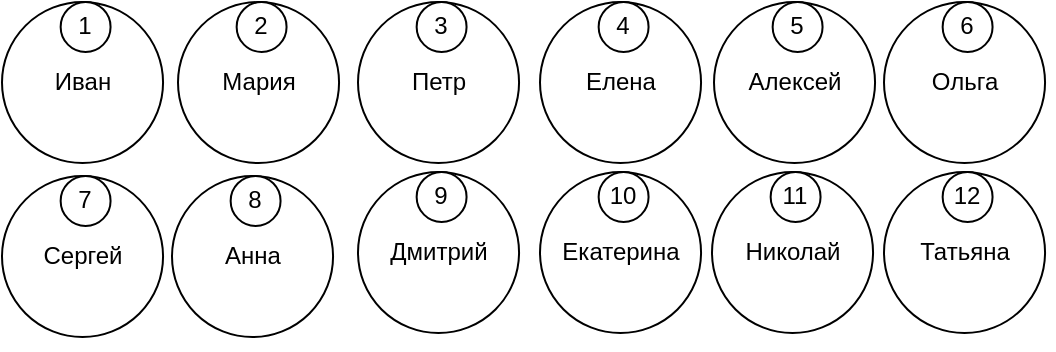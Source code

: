 <mxfile version="27.0.1" pages="6">
  <diagram name="Page-1" id="fIGLh4T39_yE1pV7Zdnq">
    <mxGraphModel grid="0" page="0" gridSize="10" guides="1" tooltips="1" connect="1" arrows="1" fold="1" pageScale="1" pageWidth="850" pageHeight="1100" math="0" shadow="0">
      <root>
        <mxCell id="0" />
        <mxCell id="1" parent="0" />
        <mxCell id="yxcw4a1VdJQ1mUFPhGz--3" value="" style="group" connectable="0" vertex="1" parent="1">
          <mxGeometry x="-20" y="74" width="85" height="87" as="geometry" />
        </mxCell>
        <mxCell id="yxcw4a1VdJQ1mUFPhGz--1" value="Иван" style="ellipse;whiteSpace=wrap;html=1;aspect=fixed;" vertex="1" parent="yxcw4a1VdJQ1mUFPhGz--3">
          <mxGeometry width="80.526" height="80.526" as="geometry" />
        </mxCell>
        <mxCell id="yxcw4a1VdJQ1mUFPhGz--2" value="1" style="ellipse;whiteSpace=wrap;html=1;aspect=fixed;" vertex="1" parent="yxcw4a1VdJQ1mUFPhGz--3">
          <mxGeometry x="29.325" width="24.963" height="24.963" as="geometry" />
        </mxCell>
        <mxCell id="yxcw4a1VdJQ1mUFPhGz--5" value="" style="group" connectable="0" vertex="1" parent="1">
          <mxGeometry x="68" y="74" width="85" height="87" as="geometry" />
        </mxCell>
        <mxCell id="yxcw4a1VdJQ1mUFPhGz--6" value="Мария" style="ellipse;whiteSpace=wrap;html=1;aspect=fixed;" vertex="1" parent="yxcw4a1VdJQ1mUFPhGz--5">
          <mxGeometry width="80.526" height="80.526" as="geometry" />
        </mxCell>
        <mxCell id="yxcw4a1VdJQ1mUFPhGz--7" value="2" style="ellipse;whiteSpace=wrap;html=1;aspect=fixed;" vertex="1" parent="yxcw4a1VdJQ1mUFPhGz--5">
          <mxGeometry x="29.325" width="24.963" height="24.963" as="geometry" />
        </mxCell>
        <mxCell id="yxcw4a1VdJQ1mUFPhGz--8" value="" style="group" connectable="0" vertex="1" parent="1">
          <mxGeometry x="158" y="74" width="85" height="87" as="geometry" />
        </mxCell>
        <mxCell id="yxcw4a1VdJQ1mUFPhGz--9" value="Петр" style="ellipse;whiteSpace=wrap;html=1;aspect=fixed;" vertex="1" parent="yxcw4a1VdJQ1mUFPhGz--8">
          <mxGeometry width="80.526" height="80.526" as="geometry" />
        </mxCell>
        <mxCell id="yxcw4a1VdJQ1mUFPhGz--10" value="3" style="ellipse;whiteSpace=wrap;html=1;aspect=fixed;" vertex="1" parent="yxcw4a1VdJQ1mUFPhGz--8">
          <mxGeometry x="29.325" width="24.963" height="24.963" as="geometry" />
        </mxCell>
        <mxCell id="yxcw4a1VdJQ1mUFPhGz--11" value="" style="group" connectable="0" vertex="1" parent="1">
          <mxGeometry x="249" y="74" width="85" height="87" as="geometry" />
        </mxCell>
        <mxCell id="yxcw4a1VdJQ1mUFPhGz--12" value="Елена" style="ellipse;whiteSpace=wrap;html=1;aspect=fixed;" vertex="1" parent="yxcw4a1VdJQ1mUFPhGz--11">
          <mxGeometry width="80.526" height="80.526" as="geometry" />
        </mxCell>
        <mxCell id="yxcw4a1VdJQ1mUFPhGz--13" value="4" style="ellipse;whiteSpace=wrap;html=1;aspect=fixed;" vertex="1" parent="yxcw4a1VdJQ1mUFPhGz--11">
          <mxGeometry x="29.325" width="24.963" height="24.963" as="geometry" />
        </mxCell>
        <mxCell id="yxcw4a1VdJQ1mUFPhGz--14" value="" style="group" connectable="0" vertex="1" parent="1">
          <mxGeometry x="336" y="74" width="85" height="87" as="geometry" />
        </mxCell>
        <mxCell id="yxcw4a1VdJQ1mUFPhGz--15" value="Алексей" style="ellipse;whiteSpace=wrap;html=1;aspect=fixed;" vertex="1" parent="yxcw4a1VdJQ1mUFPhGz--14">
          <mxGeometry width="80.526" height="80.526" as="geometry" />
        </mxCell>
        <mxCell id="yxcw4a1VdJQ1mUFPhGz--16" value="5" style="ellipse;whiteSpace=wrap;html=1;aspect=fixed;" vertex="1" parent="yxcw4a1VdJQ1mUFPhGz--14">
          <mxGeometry x="29.325" width="24.963" height="24.963" as="geometry" />
        </mxCell>
        <mxCell id="yxcw4a1VdJQ1mUFPhGz--17" value="" style="group" connectable="0" vertex="1" parent="1">
          <mxGeometry x="421" y="74" width="85" height="87" as="geometry" />
        </mxCell>
        <mxCell id="yxcw4a1VdJQ1mUFPhGz--18" value="Ольга" style="ellipse;whiteSpace=wrap;html=1;aspect=fixed;" vertex="1" parent="yxcw4a1VdJQ1mUFPhGz--17">
          <mxGeometry width="80.526" height="80.526" as="geometry" />
        </mxCell>
        <mxCell id="yxcw4a1VdJQ1mUFPhGz--19" value="6" style="ellipse;whiteSpace=wrap;html=1;aspect=fixed;" vertex="1" parent="yxcw4a1VdJQ1mUFPhGz--17">
          <mxGeometry x="29.325" width="24.963" height="24.963" as="geometry" />
        </mxCell>
        <mxCell id="yxcw4a1VdJQ1mUFPhGz--20" value="" style="group" connectable="0" vertex="1" parent="1">
          <mxGeometry x="-20" y="161" width="85" height="87" as="geometry" />
        </mxCell>
        <mxCell id="yxcw4a1VdJQ1mUFPhGz--21" value="Сергей" style="ellipse;whiteSpace=wrap;html=1;aspect=fixed;" vertex="1" parent="yxcw4a1VdJQ1mUFPhGz--20">
          <mxGeometry width="80.526" height="80.526" as="geometry" />
        </mxCell>
        <mxCell id="yxcw4a1VdJQ1mUFPhGz--22" value="7" style="ellipse;whiteSpace=wrap;html=1;aspect=fixed;" vertex="1" parent="yxcw4a1VdJQ1mUFPhGz--20">
          <mxGeometry x="29.325" width="24.963" height="24.963" as="geometry" />
        </mxCell>
        <mxCell id="yxcw4a1VdJQ1mUFPhGz--23" value="" style="group" connectable="0" vertex="1" parent="1">
          <mxGeometry x="65" y="161" width="85" height="87" as="geometry" />
        </mxCell>
        <mxCell id="yxcw4a1VdJQ1mUFPhGz--24" value="Анна" style="ellipse;whiteSpace=wrap;html=1;aspect=fixed;" vertex="1" parent="yxcw4a1VdJQ1mUFPhGz--23">
          <mxGeometry width="80.526" height="80.526" as="geometry" />
        </mxCell>
        <mxCell id="yxcw4a1VdJQ1mUFPhGz--25" value="8" style="ellipse;whiteSpace=wrap;html=1;aspect=fixed;" vertex="1" parent="yxcw4a1VdJQ1mUFPhGz--23">
          <mxGeometry x="29.325" width="24.963" height="24.963" as="geometry" />
        </mxCell>
        <mxCell id="yxcw4a1VdJQ1mUFPhGz--26" value="" style="group" connectable="0" vertex="1" parent="1">
          <mxGeometry x="158" y="159" width="85" height="87" as="geometry" />
        </mxCell>
        <mxCell id="yxcw4a1VdJQ1mUFPhGz--27" value="Дмитрий" style="ellipse;whiteSpace=wrap;html=1;aspect=fixed;" vertex="1" parent="yxcw4a1VdJQ1mUFPhGz--26">
          <mxGeometry width="80.526" height="80.526" as="geometry" />
        </mxCell>
        <mxCell id="yxcw4a1VdJQ1mUFPhGz--28" value="9" style="ellipse;whiteSpace=wrap;html=1;aspect=fixed;" vertex="1" parent="yxcw4a1VdJQ1mUFPhGz--26">
          <mxGeometry x="29.325" width="24.963" height="24.963" as="geometry" />
        </mxCell>
        <mxCell id="yxcw4a1VdJQ1mUFPhGz--29" value="" style="group" connectable="0" vertex="1" parent="1">
          <mxGeometry x="249" y="159" width="85" height="87" as="geometry" />
        </mxCell>
        <mxCell id="yxcw4a1VdJQ1mUFPhGz--30" value="Екатерина" style="ellipse;whiteSpace=wrap;html=1;aspect=fixed;" vertex="1" parent="yxcw4a1VdJQ1mUFPhGz--29">
          <mxGeometry width="80.526" height="80.526" as="geometry" />
        </mxCell>
        <mxCell id="yxcw4a1VdJQ1mUFPhGz--31" value="10" style="ellipse;whiteSpace=wrap;html=1;aspect=fixed;" vertex="1" parent="yxcw4a1VdJQ1mUFPhGz--29">
          <mxGeometry x="29.325" width="24.963" height="24.963" as="geometry" />
        </mxCell>
        <mxCell id="yxcw4a1VdJQ1mUFPhGz--32" value="" style="group" connectable="0" vertex="1" parent="1">
          <mxGeometry x="335" y="159" width="85" height="87" as="geometry" />
        </mxCell>
        <mxCell id="yxcw4a1VdJQ1mUFPhGz--33" value="Николай" style="ellipse;whiteSpace=wrap;html=1;aspect=fixed;" vertex="1" parent="yxcw4a1VdJQ1mUFPhGz--32">
          <mxGeometry width="80.526" height="80.526" as="geometry" />
        </mxCell>
        <mxCell id="yxcw4a1VdJQ1mUFPhGz--34" value="11" style="ellipse;whiteSpace=wrap;html=1;aspect=fixed;" vertex="1" parent="yxcw4a1VdJQ1mUFPhGz--32">
          <mxGeometry x="29.325" width="24.963" height="24.963" as="geometry" />
        </mxCell>
        <mxCell id="yxcw4a1VdJQ1mUFPhGz--35" value="" style="group" connectable="0" vertex="1" parent="1">
          <mxGeometry x="421" y="159" width="85" height="87" as="geometry" />
        </mxCell>
        <mxCell id="yxcw4a1VdJQ1mUFPhGz--36" value="Татьяна" style="ellipse;whiteSpace=wrap;html=1;aspect=fixed;" vertex="1" parent="yxcw4a1VdJQ1mUFPhGz--35">
          <mxGeometry width="80.526" height="80.526" as="geometry" />
        </mxCell>
        <mxCell id="yxcw4a1VdJQ1mUFPhGz--37" value="12" style="ellipse;whiteSpace=wrap;html=1;aspect=fixed;" vertex="1" parent="yxcw4a1VdJQ1mUFPhGz--35">
          <mxGeometry x="29.325" width="24.963" height="24.963" as="geometry" />
        </mxCell>
      </root>
    </mxGraphModel>
  </diagram>
  <diagram id="gRN-AAOo5yGC7UZIFWlj" name="Page-2">
    <mxGraphModel grid="0" page="0" gridSize="10" guides="1" tooltips="1" connect="1" arrows="1" fold="1" pageScale="1" pageWidth="850" pageHeight="1100" math="0" shadow="0">
      <root>
        <mxCell id="0" />
        <mxCell id="1" parent="0" />
        <mxCell id="G1t-p_TGIHzbDFNjSub9-4" value="" style="group" connectable="0" vertex="1" parent="1">
          <mxGeometry x="-185" y="11" width="120" height="60" as="geometry" />
        </mxCell>
        <mxCell id="G1t-p_TGIHzbDFNjSub9-1" value="&lt;div&gt;&lt;br&gt;&lt;/div&gt;&lt;div&gt;Москва&lt;/div&gt;" style="rounded=0;whiteSpace=wrap;html=1;" vertex="1" parent="G1t-p_TGIHzbDFNjSub9-4">
          <mxGeometry width="120" height="60" as="geometry" />
        </mxCell>
        <mxCell id="G1t-p_TGIHzbDFNjSub9-3" value="1" style="rounded=0;whiteSpace=wrap;html=1;" vertex="1" parent="G1t-p_TGIHzbDFNjSub9-4">
          <mxGeometry x="41" width="38" height="24" as="geometry" />
        </mxCell>
        <mxCell id="G1t-p_TGIHzbDFNjSub9-5" value="" style="group" connectable="0" vertex="1" parent="1">
          <mxGeometry x="-55" y="11" width="120" height="60" as="geometry" />
        </mxCell>
        <mxCell id="G1t-p_TGIHzbDFNjSub9-6" value="&lt;div&gt;&lt;br&gt;&lt;/div&gt;&lt;div&gt;Санкт-Петербург&lt;/div&gt;" style="rounded=0;whiteSpace=wrap;html=1;" vertex="1" parent="G1t-p_TGIHzbDFNjSub9-5">
          <mxGeometry width="120" height="60" as="geometry" />
        </mxCell>
        <mxCell id="G1t-p_TGIHzbDFNjSub9-7" value="2" style="rounded=0;whiteSpace=wrap;html=1;" vertex="1" parent="G1t-p_TGIHzbDFNjSub9-5">
          <mxGeometry x="41" width="38" height="24" as="geometry" />
        </mxCell>
        <mxCell id="G1t-p_TGIHzbDFNjSub9-8" value="" style="group" connectable="0" vertex="1" parent="1">
          <mxGeometry x="75" y="11" width="120" height="60" as="geometry" />
        </mxCell>
        <mxCell id="G1t-p_TGIHzbDFNjSub9-9" value="&lt;br&gt;Новосибирск" style="rounded=0;whiteSpace=wrap;html=1;" vertex="1" parent="G1t-p_TGIHzbDFNjSub9-8">
          <mxGeometry width="120" height="60" as="geometry" />
        </mxCell>
        <mxCell id="G1t-p_TGIHzbDFNjSub9-10" value="3" style="rounded=0;whiteSpace=wrap;html=1;" vertex="1" parent="G1t-p_TGIHzbDFNjSub9-8">
          <mxGeometry x="41" width="38" height="24" as="geometry" />
        </mxCell>
        <mxCell id="G1t-p_TGIHzbDFNjSub9-11" value="" style="group" connectable="0" vertex="1" parent="1">
          <mxGeometry x="205" y="11" width="120" height="60" as="geometry" />
        </mxCell>
        <mxCell id="G1t-p_TGIHzbDFNjSub9-12" value="&lt;br&gt;Екатеринбург" style="rounded=0;whiteSpace=wrap;html=1;" vertex="1" parent="G1t-p_TGIHzbDFNjSub9-11">
          <mxGeometry width="120" height="60" as="geometry" />
        </mxCell>
        <mxCell id="G1t-p_TGIHzbDFNjSub9-13" value="4" style="rounded=0;whiteSpace=wrap;html=1;" vertex="1" parent="G1t-p_TGIHzbDFNjSub9-11">
          <mxGeometry x="41" width="38" height="24" as="geometry" />
        </mxCell>
        <mxCell id="G1t-p_TGIHzbDFNjSub9-14" value="" style="group" connectable="0" vertex="1" parent="1">
          <mxGeometry x="337" y="11" width="120" height="60" as="geometry" />
        </mxCell>
        <mxCell id="G1t-p_TGIHzbDFNjSub9-15" value="&lt;br&gt;Казань" style="rounded=0;whiteSpace=wrap;html=1;" vertex="1" parent="G1t-p_TGIHzbDFNjSub9-14">
          <mxGeometry width="120" height="60" as="geometry" />
        </mxCell>
        <mxCell id="G1t-p_TGIHzbDFNjSub9-16" value="5" style="rounded=0;whiteSpace=wrap;html=1;" vertex="1" parent="G1t-p_TGIHzbDFNjSub9-14">
          <mxGeometry x="41" width="38" height="24" as="geometry" />
        </mxCell>
        <mxCell id="G1t-p_TGIHzbDFNjSub9-17" value="" style="group" connectable="0" vertex="1" parent="1">
          <mxGeometry x="-184" y="82" width="120" height="60" as="geometry" />
        </mxCell>
        <mxCell id="G1t-p_TGIHzbDFNjSub9-18" value="&lt;br&gt;Нижний Новгород" style="rounded=0;whiteSpace=wrap;html=1;" vertex="1" parent="G1t-p_TGIHzbDFNjSub9-17">
          <mxGeometry width="120" height="60" as="geometry" />
        </mxCell>
        <mxCell id="G1t-p_TGIHzbDFNjSub9-19" value="6" style="rounded=0;whiteSpace=wrap;html=1;" vertex="1" parent="G1t-p_TGIHzbDFNjSub9-17">
          <mxGeometry x="41" width="38" height="24" as="geometry" />
        </mxCell>
        <mxCell id="G1t-p_TGIHzbDFNjSub9-20" value="" style="group" connectable="0" vertex="1" parent="1">
          <mxGeometry x="-55" y="82" width="120" height="60" as="geometry" />
        </mxCell>
        <mxCell id="G1t-p_TGIHzbDFNjSub9-21" value="&lt;br&gt;Самара" style="rounded=0;whiteSpace=wrap;html=1;" vertex="1" parent="G1t-p_TGIHzbDFNjSub9-20">
          <mxGeometry width="120" height="60" as="geometry" />
        </mxCell>
        <mxCell id="G1t-p_TGIHzbDFNjSub9-22" value="7" style="rounded=0;whiteSpace=wrap;html=1;" vertex="1" parent="G1t-p_TGIHzbDFNjSub9-20">
          <mxGeometry x="41" width="38" height="24" as="geometry" />
        </mxCell>
        <mxCell id="G1t-p_TGIHzbDFNjSub9-25" value="" style="group" connectable="0" vertex="1" parent="1">
          <mxGeometry x="74" y="83" width="120" height="60" as="geometry" />
        </mxCell>
        <mxCell id="G1t-p_TGIHzbDFNjSub9-26" value="&lt;br&gt;Омск" style="rounded=0;whiteSpace=wrap;html=1;" vertex="1" parent="G1t-p_TGIHzbDFNjSub9-25">
          <mxGeometry width="120" height="60" as="geometry" />
        </mxCell>
        <mxCell id="G1t-p_TGIHzbDFNjSub9-27" value="8" style="rounded=0;whiteSpace=wrap;html=1;" vertex="1" parent="G1t-p_TGIHzbDFNjSub9-25">
          <mxGeometry x="41" width="38" height="24" as="geometry" />
        </mxCell>
        <mxCell id="G1t-p_TGIHzbDFNjSub9-28" value="" style="group" connectable="0" vertex="1" parent="1">
          <mxGeometry x="205" y="82" width="120" height="60" as="geometry" />
        </mxCell>
        <mxCell id="G1t-p_TGIHzbDFNjSub9-29" value="&lt;br&gt;Челябинск" style="rounded=0;whiteSpace=wrap;html=1;" vertex="1" parent="G1t-p_TGIHzbDFNjSub9-28">
          <mxGeometry width="120" height="60" as="geometry" />
        </mxCell>
        <mxCell id="G1t-p_TGIHzbDFNjSub9-30" value="9" style="rounded=0;whiteSpace=wrap;html=1;" vertex="1" parent="G1t-p_TGIHzbDFNjSub9-28">
          <mxGeometry x="41" width="38" height="24" as="geometry" />
        </mxCell>
        <mxCell id="G1t-p_TGIHzbDFNjSub9-31" value="" style="group" connectable="0" vertex="1" parent="1">
          <mxGeometry x="337" y="83" width="120" height="60" as="geometry" />
        </mxCell>
        <mxCell id="G1t-p_TGIHzbDFNjSub9-32" value="&lt;br&gt;Ростов-на-Дону" style="rounded=0;whiteSpace=wrap;html=1;" vertex="1" parent="G1t-p_TGIHzbDFNjSub9-31">
          <mxGeometry width="120" height="60" as="geometry" />
        </mxCell>
        <mxCell id="G1t-p_TGIHzbDFNjSub9-33" value="10" style="rounded=0;whiteSpace=wrap;html=1;" vertex="1" parent="G1t-p_TGIHzbDFNjSub9-31">
          <mxGeometry x="41" width="38" height="24" as="geometry" />
        </mxCell>
      </root>
    </mxGraphModel>
  </diagram>
  <diagram id="VvXRfgzaIfqREyGhdT1r" name="Page-3">
    <mxGraphModel grid="0" page="0" gridSize="10" guides="1" tooltips="1" connect="1" arrows="1" fold="1" pageScale="1" pageWidth="850" pageHeight="1100" math="0" shadow="0">
      <root>
        <mxCell id="0" />
        <mxCell id="1" parent="0" />
        <mxCell id="LcZITRZ4CPiRe5WTys6N-4" value="" style="group" connectable="0" vertex="1" parent="1">
          <mxGeometry x="-43" y="114" width="120" height="80" as="geometry" />
        </mxCell>
        <mxCell id="LcZITRZ4CPiRe5WTys6N-2" value="Чтение" style="shape=hexagon;perimeter=hexagonPerimeter2;whiteSpace=wrap;html=1;fixedSize=1;" vertex="1" parent="LcZITRZ4CPiRe5WTys6N-4">
          <mxGeometry width="120" height="80" as="geometry" />
        </mxCell>
        <mxCell id="LcZITRZ4CPiRe5WTys6N-3" value="1" style="shape=hexagon;perimeter=hexagonPerimeter2;whiteSpace=wrap;html=1;fixedSize=1;size=7.567;" vertex="1" parent="LcZITRZ4CPiRe5WTys6N-4">
          <mxGeometry x="47" width="26" height="20" as="geometry" />
        </mxCell>
        <mxCell id="LcZITRZ4CPiRe5WTys6N-8" value="" style="group" connectable="0" vertex="1" parent="1">
          <mxGeometry x="84" y="114" width="120" height="80" as="geometry" />
        </mxCell>
        <mxCell id="LcZITRZ4CPiRe5WTys6N-9" value="Спорт" style="shape=hexagon;perimeter=hexagonPerimeter2;whiteSpace=wrap;html=1;fixedSize=1;" vertex="1" parent="LcZITRZ4CPiRe5WTys6N-8">
          <mxGeometry x="3" width="120" height="80" as="geometry" />
        </mxCell>
        <mxCell id="LcZITRZ4CPiRe5WTys6N-10" value="2" style="shape=hexagon;perimeter=hexagonPerimeter2;whiteSpace=wrap;html=1;fixedSize=1;size=7.567;" vertex="1" parent="LcZITRZ4CPiRe5WTys6N-8">
          <mxGeometry x="47" width="26" height="20" as="geometry" />
        </mxCell>
        <mxCell id="LcZITRZ4CPiRe5WTys6N-11" value="" style="group" connectable="0" vertex="1" parent="1">
          <mxGeometry x="217" y="114" width="120" height="80" as="geometry" />
        </mxCell>
        <mxCell id="LcZITRZ4CPiRe5WTys6N-12" value="Музыка" style="shape=hexagon;perimeter=hexagonPerimeter2;whiteSpace=wrap;html=1;fixedSize=1;" vertex="1" parent="LcZITRZ4CPiRe5WTys6N-11">
          <mxGeometry width="120" height="80" as="geometry" />
        </mxCell>
        <mxCell id="LcZITRZ4CPiRe5WTys6N-13" value="3" style="shape=hexagon;perimeter=hexagonPerimeter2;whiteSpace=wrap;html=1;fixedSize=1;size=7.567;" vertex="1" parent="LcZITRZ4CPiRe5WTys6N-11">
          <mxGeometry x="47" width="26" height="20" as="geometry" />
        </mxCell>
        <mxCell id="LcZITRZ4CPiRe5WTys6N-14" value="" style="group" connectable="0" vertex="1" parent="1">
          <mxGeometry x="346" y="114" width="120" height="80" as="geometry" />
        </mxCell>
        <mxCell id="LcZITRZ4CPiRe5WTys6N-15" value="Путешествия" style="shape=hexagon;perimeter=hexagonPerimeter2;whiteSpace=wrap;html=1;fixedSize=1;" vertex="1" parent="LcZITRZ4CPiRe5WTys6N-14">
          <mxGeometry width="120" height="80" as="geometry" />
        </mxCell>
        <mxCell id="LcZITRZ4CPiRe5WTys6N-16" value="4" style="shape=hexagon;perimeter=hexagonPerimeter2;whiteSpace=wrap;html=1;fixedSize=1;size=6.81;" vertex="1" parent="LcZITRZ4CPiRe5WTys6N-14">
          <mxGeometry x="47" width="26" height="20" as="geometry" />
        </mxCell>
        <mxCell id="LcZITRZ4CPiRe5WTys6N-17" value="" style="group" connectable="0" vertex="1" parent="1">
          <mxGeometry x="472" y="114" width="120" height="80" as="geometry" />
        </mxCell>
        <mxCell id="LcZITRZ4CPiRe5WTys6N-18" value="Программирование" style="shape=hexagon;perimeter=hexagonPerimeter2;whiteSpace=wrap;html=1;fixedSize=1;" vertex="1" parent="LcZITRZ4CPiRe5WTys6N-17">
          <mxGeometry x="2" width="120" height="80" as="geometry" />
        </mxCell>
        <mxCell id="LcZITRZ4CPiRe5WTys6N-19" value="5" style="shape=hexagon;perimeter=hexagonPerimeter2;whiteSpace=wrap;html=1;fixedSize=1;size=7.567;" vertex="1" parent="LcZITRZ4CPiRe5WTys6N-17">
          <mxGeometry x="47" width="26" height="20" as="geometry" />
        </mxCell>
        <mxCell id="LcZITRZ4CPiRe5WTys6N-20" value="" style="group" connectable="0" vertex="1" parent="1">
          <mxGeometry x="-43" y="202" width="120" height="80" as="geometry" />
        </mxCell>
        <mxCell id="LcZITRZ4CPiRe5WTys6N-21" value="Готовка" style="shape=hexagon;perimeter=hexagonPerimeter2;whiteSpace=wrap;html=1;fixedSize=1;" vertex="1" parent="LcZITRZ4CPiRe5WTys6N-20">
          <mxGeometry width="120" height="80" as="geometry" />
        </mxCell>
        <mxCell id="LcZITRZ4CPiRe5WTys6N-22" value="6" style="shape=hexagon;perimeter=hexagonPerimeter2;whiteSpace=wrap;html=1;fixedSize=1;size=7.567;" vertex="1" parent="LcZITRZ4CPiRe5WTys6N-20">
          <mxGeometry x="47" width="26" height="20" as="geometry" />
        </mxCell>
        <mxCell id="LcZITRZ4CPiRe5WTys6N-23" value="" style="group" connectable="0" vertex="1" parent="1">
          <mxGeometry x="84" y="202" width="120" height="80" as="geometry" />
        </mxCell>
        <mxCell id="LcZITRZ4CPiRe5WTys6N-24" value="Искусство" style="shape=hexagon;perimeter=hexagonPerimeter2;whiteSpace=wrap;html=1;fixedSize=1;" vertex="1" parent="LcZITRZ4CPiRe5WTys6N-23">
          <mxGeometry x="3" width="120" height="80" as="geometry" />
        </mxCell>
        <mxCell id="LcZITRZ4CPiRe5WTys6N-25" value="7" style="shape=hexagon;perimeter=hexagonPerimeter2;whiteSpace=wrap;html=1;fixedSize=1;size=7.567;" vertex="1" parent="LcZITRZ4CPiRe5WTys6N-23">
          <mxGeometry x="47" width="26" height="20" as="geometry" />
        </mxCell>
        <mxCell id="LcZITRZ4CPiRe5WTys6N-26" value="" style="group" connectable="0" vertex="1" parent="1">
          <mxGeometry x="217" y="202" width="120" height="80" as="geometry" />
        </mxCell>
        <mxCell id="LcZITRZ4CPiRe5WTys6N-27" value="Фотография" style="shape=hexagon;perimeter=hexagonPerimeter2;whiteSpace=wrap;html=1;fixedSize=1;" vertex="1" parent="LcZITRZ4CPiRe5WTys6N-26">
          <mxGeometry width="120" height="80" as="geometry" />
        </mxCell>
        <mxCell id="LcZITRZ4CPiRe5WTys6N-28" value="8" style="shape=hexagon;perimeter=hexagonPerimeter2;whiteSpace=wrap;html=1;fixedSize=1;size=7.567;" vertex="1" parent="LcZITRZ4CPiRe5WTys6N-26">
          <mxGeometry x="47" width="26" height="20" as="geometry" />
        </mxCell>
        <mxCell id="LcZITRZ4CPiRe5WTys6N-29" value="" style="group" connectable="0" vertex="1" parent="1">
          <mxGeometry x="346" y="202" width="120" height="80" as="geometry" />
        </mxCell>
        <mxCell id="LcZITRZ4CPiRe5WTys6N-30" value="История" style="shape=hexagon;perimeter=hexagonPerimeter2;whiteSpace=wrap;html=1;fixedSize=1;" vertex="1" parent="LcZITRZ4CPiRe5WTys6N-29">
          <mxGeometry width="120" height="80" as="geometry" />
        </mxCell>
        <mxCell id="LcZITRZ4CPiRe5WTys6N-31" value="9" style="shape=hexagon;perimeter=hexagonPerimeter2;whiteSpace=wrap;html=1;fixedSize=1;size=6.81;" vertex="1" parent="LcZITRZ4CPiRe5WTys6N-29">
          <mxGeometry x="47" width="26" height="20" as="geometry" />
        </mxCell>
        <mxCell id="LcZITRZ4CPiRe5WTys6N-32" value="" style="group" connectable="0" vertex="1" parent="1">
          <mxGeometry x="472" y="202" width="120" height="80" as="geometry" />
        </mxCell>
        <mxCell id="LcZITRZ4CPiRe5WTys6N-33" value="Наука" style="shape=hexagon;perimeter=hexagonPerimeter2;whiteSpace=wrap;html=1;fixedSize=1;" vertex="1" parent="LcZITRZ4CPiRe5WTys6N-32">
          <mxGeometry x="2" width="120" height="80" as="geometry" />
        </mxCell>
        <mxCell id="LcZITRZ4CPiRe5WTys6N-34" value="10" style="shape=hexagon;perimeter=hexagonPerimeter2;whiteSpace=wrap;html=1;fixedSize=1;size=7.567;" vertex="1" parent="LcZITRZ4CPiRe5WTys6N-32">
          <mxGeometry x="47" width="26" height="20" as="geometry" />
        </mxCell>
      </root>
    </mxGraphModel>
  </diagram>
  <diagram id="SrqwEIhuRUIUFENiwtJY" name="Page-4">
    <mxGraphModel grid="0" page="0" gridSize="10" guides="1" tooltips="1" connect="1" arrows="1" fold="1" pageScale="1" pageWidth="850" pageHeight="1100" math="0" shadow="0">
      <root>
        <mxCell id="0" />
        <mxCell id="1" parent="0" />
        <mxCell id="9aZO0Hwe2t4U4SfMm30W-1" value="" style="group" connectable="0" vertex="1" parent="1">
          <mxGeometry x="665" y="376" width="85" height="87" as="geometry" />
        </mxCell>
        <mxCell id="9aZO0Hwe2t4U4SfMm30W-2" value="Иван" style="ellipse;whiteSpace=wrap;html=1;aspect=fixed;" vertex="1" parent="9aZO0Hwe2t4U4SfMm30W-1">
          <mxGeometry width="80.526" height="80.526" as="geometry" />
        </mxCell>
        <mxCell id="9aZO0Hwe2t4U4SfMm30W-3" value="1" style="ellipse;whiteSpace=wrap;html=1;aspect=fixed;" vertex="1" parent="9aZO0Hwe2t4U4SfMm30W-1">
          <mxGeometry x="29.325" width="24.963" height="24.963" as="geometry" />
        </mxCell>
        <mxCell id="9aZO0Hwe2t4U4SfMm30W-4" value="" style="group" connectable="0" vertex="1" parent="1">
          <mxGeometry x="665" y="180" width="85" height="87" as="geometry" />
        </mxCell>
        <mxCell id="9aZO0Hwe2t4U4SfMm30W-5" value="Мария" style="ellipse;whiteSpace=wrap;html=1;aspect=fixed;" vertex="1" parent="9aZO0Hwe2t4U4SfMm30W-4">
          <mxGeometry width="80.526" height="80.526" as="geometry" />
        </mxCell>
        <mxCell id="9aZO0Hwe2t4U4SfMm30W-6" value="2" style="ellipse;whiteSpace=wrap;html=1;aspect=fixed;" vertex="1" parent="9aZO0Hwe2t4U4SfMm30W-4">
          <mxGeometry x="29.325" width="24.963" height="24.963" as="geometry" />
        </mxCell>
        <mxCell id="9aZO0Hwe2t4U4SfMm30W-7" value="" style="group" connectable="0" vertex="1" parent="1">
          <mxGeometry x="468" y="376" width="85" height="87" as="geometry" />
        </mxCell>
        <mxCell id="9aZO0Hwe2t4U4SfMm30W-8" value="Петр" style="ellipse;whiteSpace=wrap;html=1;aspect=fixed;" vertex="1" parent="9aZO0Hwe2t4U4SfMm30W-7">
          <mxGeometry width="80.526" height="80.526" as="geometry" />
        </mxCell>
        <mxCell id="9aZO0Hwe2t4U4SfMm30W-9" value="3" style="ellipse;whiteSpace=wrap;html=1;aspect=fixed;" vertex="1" parent="9aZO0Hwe2t4U4SfMm30W-7">
          <mxGeometry x="29.325" width="24.963" height="24.963" as="geometry" />
        </mxCell>
        <mxCell id="9aZO0Hwe2t4U4SfMm30W-10" value="" style="group" connectable="0" vertex="1" parent="1">
          <mxGeometry x="846" y="180" width="85" height="87" as="geometry" />
        </mxCell>
        <mxCell id="9aZO0Hwe2t4U4SfMm30W-11" value="Елена" style="ellipse;whiteSpace=wrap;html=1;aspect=fixed;" vertex="1" parent="9aZO0Hwe2t4U4SfMm30W-10">
          <mxGeometry width="80.526" height="80.526" as="geometry" />
        </mxCell>
        <mxCell id="9aZO0Hwe2t4U4SfMm30W-12" value="4" style="ellipse;whiteSpace=wrap;html=1;aspect=fixed;" vertex="1" parent="9aZO0Hwe2t4U4SfMm30W-10">
          <mxGeometry x="29.325" width="24.963" height="24.963" as="geometry" />
        </mxCell>
        <mxCell id="9aZO0Hwe2t4U4SfMm30W-13" value="" style="group" connectable="0" vertex="1" parent="1">
          <mxGeometry x="846" y="315" width="85" height="87" as="geometry" />
        </mxCell>
        <mxCell id="9aZO0Hwe2t4U4SfMm30W-14" value="Алексей" style="ellipse;whiteSpace=wrap;html=1;aspect=fixed;" vertex="1" parent="9aZO0Hwe2t4U4SfMm30W-13">
          <mxGeometry width="80.526" height="80.526" as="geometry" />
        </mxCell>
        <mxCell id="9aZO0Hwe2t4U4SfMm30W-15" value="5" style="ellipse;whiteSpace=wrap;html=1;aspect=fixed;" vertex="1" parent="9aZO0Hwe2t4U4SfMm30W-13">
          <mxGeometry x="29.325" width="24.963" height="24.963" as="geometry" />
        </mxCell>
        <mxCell id="9aZO0Hwe2t4U4SfMm30W-16" value="" style="group" connectable="0" vertex="1" parent="1">
          <mxGeometry x="846" y="60" width="85" height="87" as="geometry" />
        </mxCell>
        <mxCell id="9aZO0Hwe2t4U4SfMm30W-17" value="Ольга" style="ellipse;whiteSpace=wrap;html=1;aspect=fixed;" vertex="1" parent="9aZO0Hwe2t4U4SfMm30W-16">
          <mxGeometry width="80.526" height="80.526" as="geometry" />
        </mxCell>
        <mxCell id="9aZO0Hwe2t4U4SfMm30W-18" value="6" style="ellipse;whiteSpace=wrap;html=1;aspect=fixed;" vertex="1" parent="9aZO0Hwe2t4U4SfMm30W-16">
          <mxGeometry x="29.325" width="24.963" height="24.963" as="geometry" />
        </mxCell>
        <mxCell id="9aZO0Hwe2t4U4SfMm30W-19" value="" style="group" connectable="0" vertex="1" parent="1">
          <mxGeometry x="468" y="549" width="85" height="87" as="geometry" />
        </mxCell>
        <mxCell id="9aZO0Hwe2t4U4SfMm30W-20" value="Сергей" style="ellipse;whiteSpace=wrap;html=1;aspect=fixed;" vertex="1" parent="9aZO0Hwe2t4U4SfMm30W-19">
          <mxGeometry width="80.526" height="80.526" as="geometry" />
        </mxCell>
        <mxCell id="9aZO0Hwe2t4U4SfMm30W-21" value="7" style="ellipse;whiteSpace=wrap;html=1;aspect=fixed;" vertex="1" parent="9aZO0Hwe2t4U4SfMm30W-19">
          <mxGeometry x="29.325" width="24.963" height="24.963" as="geometry" />
        </mxCell>
        <mxCell id="9aZO0Hwe2t4U4SfMm30W-22" value="" style="group" connectable="0" vertex="1" parent="1">
          <mxGeometry x="665" y="549" width="85" height="87" as="geometry" />
        </mxCell>
        <mxCell id="9aZO0Hwe2t4U4SfMm30W-23" value="Анна" style="ellipse;whiteSpace=wrap;html=1;aspect=fixed;" vertex="1" parent="9aZO0Hwe2t4U4SfMm30W-22">
          <mxGeometry width="80.526" height="80.526" as="geometry" />
        </mxCell>
        <mxCell id="9aZO0Hwe2t4U4SfMm30W-24" value="8" style="ellipse;whiteSpace=wrap;html=1;aspect=fixed;" vertex="1" parent="9aZO0Hwe2t4U4SfMm30W-22">
          <mxGeometry x="29.325" width="24.963" height="24.963" as="geometry" />
        </mxCell>
        <mxCell id="9aZO0Hwe2t4U4SfMm30W-25" value="" style="group" connectable="0" vertex="1" parent="1">
          <mxGeometry x="846" y="463" width="85" height="87" as="geometry" />
        </mxCell>
        <mxCell id="9aZO0Hwe2t4U4SfMm30W-26" value="Дмитрий" style="ellipse;whiteSpace=wrap;html=1;aspect=fixed;" vertex="1" parent="9aZO0Hwe2t4U4SfMm30W-25">
          <mxGeometry width="80.526" height="80.526" as="geometry" />
        </mxCell>
        <mxCell id="9aZO0Hwe2t4U4SfMm30W-27" value="9" style="ellipse;whiteSpace=wrap;html=1;aspect=fixed;" vertex="1" parent="9aZO0Hwe2t4U4SfMm30W-25">
          <mxGeometry x="29.325" width="24.963" height="24.963" as="geometry" />
        </mxCell>
        <mxCell id="9aZO0Hwe2t4U4SfMm30W-28" value="" style="group" connectable="0" vertex="1" parent="1">
          <mxGeometry x="662" y="673" width="85" height="87" as="geometry" />
        </mxCell>
        <mxCell id="9aZO0Hwe2t4U4SfMm30W-29" value="Екатерина" style="ellipse;whiteSpace=wrap;html=1;aspect=fixed;" vertex="1" parent="9aZO0Hwe2t4U4SfMm30W-28">
          <mxGeometry width="80.526" height="80.526" as="geometry" />
        </mxCell>
        <mxCell id="9aZO0Hwe2t4U4SfMm30W-30" value="10" style="ellipse;whiteSpace=wrap;html=1;aspect=fixed;" vertex="1" parent="9aZO0Hwe2t4U4SfMm30W-28">
          <mxGeometry x="29.325" width="24.963" height="24.963" as="geometry" />
        </mxCell>
        <mxCell id="9aZO0Hwe2t4U4SfMm30W-31" value="" style="group" connectable="0" vertex="1" parent="1">
          <mxGeometry x="665" y="60" width="85" height="87" as="geometry" />
        </mxCell>
        <mxCell id="9aZO0Hwe2t4U4SfMm30W-32" value="Николай" style="ellipse;whiteSpace=wrap;html=1;aspect=fixed;" vertex="1" parent="9aZO0Hwe2t4U4SfMm30W-31">
          <mxGeometry width="80.526" height="80.526" as="geometry" />
        </mxCell>
        <mxCell id="9aZO0Hwe2t4U4SfMm30W-33" value="11" style="ellipse;whiteSpace=wrap;html=1;aspect=fixed;" vertex="1" parent="9aZO0Hwe2t4U4SfMm30W-31">
          <mxGeometry x="29.325" width="24.963" height="24.963" as="geometry" />
        </mxCell>
        <mxCell id="9aZO0Hwe2t4U4SfMm30W-34" value="" style="group" connectable="0" vertex="1" parent="1">
          <mxGeometry x="965" y="596" width="85" height="87" as="geometry" />
        </mxCell>
        <mxCell id="9aZO0Hwe2t4U4SfMm30W-35" value="Татьяна" style="ellipse;whiteSpace=wrap;html=1;aspect=fixed;" vertex="1" parent="9aZO0Hwe2t4U4SfMm30W-34">
          <mxGeometry width="80.526" height="80.526" as="geometry" />
        </mxCell>
        <mxCell id="9aZO0Hwe2t4U4SfMm30W-36" value="12" style="ellipse;whiteSpace=wrap;html=1;aspect=fixed;" vertex="1" parent="9aZO0Hwe2t4U4SfMm30W-34">
          <mxGeometry x="29.325" width="24.963" height="24.963" as="geometry" />
        </mxCell>
        <mxCell id="9aZO0Hwe2t4U4SfMm30W-37" style="edgeStyle=none;curved=1;rounded=0;orthogonalLoop=1;jettySize=auto;html=1;exitX=0.5;exitY=0;exitDx=0;exitDy=0;fontSize=12;startSize=8;endSize=8;" edge="1" parent="1" source="9aZO0Hwe2t4U4SfMm30W-3" target="9aZO0Hwe2t4U4SfMm30W-5">
          <mxGeometry relative="1" as="geometry" />
        </mxCell>
        <mxCell id="9aZO0Hwe2t4U4SfMm30W-38" style="edgeStyle=none;curved=1;rounded=0;orthogonalLoop=1;jettySize=auto;html=1;exitX=0;exitY=0.5;exitDx=0;exitDy=0;entryX=1;entryY=0.5;entryDx=0;entryDy=0;fontSize=12;startSize=8;endSize=8;" edge="1" parent="1" source="9aZO0Hwe2t4U4SfMm30W-2" target="9aZO0Hwe2t4U4SfMm30W-8">
          <mxGeometry relative="1" as="geometry" />
        </mxCell>
        <mxCell id="9aZO0Hwe2t4U4SfMm30W-39" style="edgeStyle=none;curved=1;rounded=0;orthogonalLoop=1;jettySize=auto;html=1;exitX=1;exitY=0.5;exitDx=0;exitDy=0;fontSize=12;startSize=8;endSize=8;" edge="1" parent="1" source="9aZO0Hwe2t4U4SfMm30W-5" target="9aZO0Hwe2t4U4SfMm30W-11">
          <mxGeometry relative="1" as="geometry" />
        </mxCell>
        <mxCell id="9aZO0Hwe2t4U4SfMm30W-40" style="edgeStyle=none;curved=1;rounded=0;orthogonalLoop=1;jettySize=auto;html=1;exitX=1;exitY=1;exitDx=0;exitDy=0;entryX=0;entryY=0;entryDx=0;entryDy=0;fontSize=12;startSize=8;endSize=8;" edge="1" parent="1" source="9aZO0Hwe2t4U4SfMm30W-5" target="9aZO0Hwe2t4U4SfMm30W-14">
          <mxGeometry relative="1" as="geometry" />
        </mxCell>
        <mxCell id="9aZO0Hwe2t4U4SfMm30W-41" style="edgeStyle=none;curved=1;rounded=0;orthogonalLoop=1;jettySize=auto;html=1;exitX=0.5;exitY=1;exitDx=0;exitDy=0;fontSize=12;startSize=8;endSize=8;" edge="1" parent="1" source="9aZO0Hwe2t4U4SfMm30W-8" target="9aZO0Hwe2t4U4SfMm30W-20">
          <mxGeometry relative="1" as="geometry" />
        </mxCell>
        <mxCell id="9aZO0Hwe2t4U4SfMm30W-42" style="edgeStyle=none;curved=1;rounded=0;orthogonalLoop=1;jettySize=auto;html=1;exitX=1;exitY=1;exitDx=0;exitDy=0;entryX=0;entryY=0;entryDx=0;entryDy=0;fontSize=12;startSize=8;endSize=8;" edge="1" parent="1" source="9aZO0Hwe2t4U4SfMm30W-8" target="9aZO0Hwe2t4U4SfMm30W-23">
          <mxGeometry relative="1" as="geometry" />
        </mxCell>
        <mxCell id="9aZO0Hwe2t4U4SfMm30W-43" style="edgeStyle=none;curved=1;rounded=0;orthogonalLoop=1;jettySize=auto;html=1;exitX=0.5;exitY=1;exitDx=0;exitDy=0;entryX=0.5;entryY=0;entryDx=0;entryDy=0;fontSize=12;startSize=8;endSize=8;" edge="1" parent="1" source="9aZO0Hwe2t4U4SfMm30W-14" target="9aZO0Hwe2t4U4SfMm30W-27">
          <mxGeometry relative="1" as="geometry" />
        </mxCell>
        <mxCell id="9aZO0Hwe2t4U4SfMm30W-45" style="edgeStyle=none;curved=1;rounded=0;orthogonalLoop=1;jettySize=auto;html=1;exitX=0.5;exitY=0;exitDx=0;exitDy=0;entryX=0.5;entryY=1;entryDx=0;entryDy=0;fontSize=12;startSize=8;endSize=8;" edge="1" parent="1" source="9aZO0Hwe2t4U4SfMm30W-12" target="9aZO0Hwe2t4U4SfMm30W-17">
          <mxGeometry relative="1" as="geometry" />
        </mxCell>
        <mxCell id="9aZO0Hwe2t4U4SfMm30W-46" style="edgeStyle=none;curved=1;rounded=0;orthogonalLoop=1;jettySize=auto;html=1;exitX=0;exitY=0.5;exitDx=0;exitDy=0;entryX=1;entryY=0.5;entryDx=0;entryDy=0;fontSize=12;startSize=8;endSize=8;" edge="1" parent="1" source="9aZO0Hwe2t4U4SfMm30W-17" target="9aZO0Hwe2t4U4SfMm30W-32">
          <mxGeometry relative="1" as="geometry" />
        </mxCell>
        <mxCell id="9aZO0Hwe2t4U4SfMm30W-47" style="edgeStyle=none;curved=1;rounded=0;orthogonalLoop=1;jettySize=auto;html=1;exitX=1;exitY=1;exitDx=0;exitDy=0;entryX=0;entryY=0;entryDx=0;entryDy=0;fontSize=12;startSize=8;endSize=8;" edge="1" parent="1" source="9aZO0Hwe2t4U4SfMm30W-26" target="9aZO0Hwe2t4U4SfMm30W-35">
          <mxGeometry relative="1" as="geometry" />
        </mxCell>
        <mxCell id="9aZO0Hwe2t4U4SfMm30W-48" style="edgeStyle=none;curved=1;rounded=0;orthogonalLoop=1;jettySize=auto;html=1;exitX=1;exitY=1;exitDx=0;exitDy=0;entryX=0;entryY=0.5;entryDx=0;entryDy=0;fontSize=12;startSize=8;endSize=8;" edge="1" parent="1" source="9aZO0Hwe2t4U4SfMm30W-20" target="9aZO0Hwe2t4U4SfMm30W-29">
          <mxGeometry relative="1" as="geometry" />
        </mxCell>
        <mxCell id="9aZO0Hwe2t4U4SfMm30W-49" style="edgeStyle=none;curved=1;rounded=0;orthogonalLoop=1;jettySize=auto;html=1;exitX=1;exitY=0.5;exitDx=0;exitDy=0;entryX=0;entryY=0.5;entryDx=0;entryDy=0;fontSize=12;startSize=8;endSize=8;" edge="1" parent="1" source="9aZO0Hwe2t4U4SfMm30W-29" target="9aZO0Hwe2t4U4SfMm30W-35">
          <mxGeometry relative="1" as="geometry" />
        </mxCell>
      </root>
    </mxGraphModel>
  </diagram>
  <diagram id="7EPYCXPZdryvPyIu6g5l" name="Page-5">
    <mxGraphModel grid="0" page="0" gridSize="10" guides="1" tooltips="1" connect="1" arrows="1" fold="1" pageScale="1" pageWidth="850" pageHeight="1100" math="0" shadow="0">
      <root>
        <mxCell id="0" />
        <mxCell id="1" parent="0" />
        <mxCell id="y4yvex5UKVzrY2GJAIfY-1" value="" style="group" connectable="0" vertex="1" parent="1">
          <mxGeometry x="-185" y="11" width="120" height="60" as="geometry" />
        </mxCell>
        <mxCell id="y4yvex5UKVzrY2GJAIfY-2" value="&lt;div&gt;&lt;br&gt;&lt;/div&gt;&lt;div&gt;Москва&lt;/div&gt;" style="rounded=0;whiteSpace=wrap;html=1;" vertex="1" parent="y4yvex5UKVzrY2GJAIfY-1">
          <mxGeometry width="120" height="60" as="geometry" />
        </mxCell>
        <mxCell id="y4yvex5UKVzrY2GJAIfY-3" value="1" style="rounded=0;whiteSpace=wrap;html=1;" vertex="1" parent="y4yvex5UKVzrY2GJAIfY-1">
          <mxGeometry x="41" width="38" height="24" as="geometry" />
        </mxCell>
        <mxCell id="y4yvex5UKVzrY2GJAIfY-4" value="" style="group" connectable="0" vertex="1" parent="1">
          <mxGeometry x="-55" y="11" width="120" height="60" as="geometry" />
        </mxCell>
        <mxCell id="y4yvex5UKVzrY2GJAIfY-5" value="&lt;div&gt;&lt;br&gt;&lt;/div&gt;&lt;div&gt;Санкт-Петербург&lt;/div&gt;" style="rounded=0;whiteSpace=wrap;html=1;" vertex="1" parent="y4yvex5UKVzrY2GJAIfY-4">
          <mxGeometry width="120" height="60" as="geometry" />
        </mxCell>
        <mxCell id="y4yvex5UKVzrY2GJAIfY-6" value="2" style="rounded=0;whiteSpace=wrap;html=1;" vertex="1" parent="y4yvex5UKVzrY2GJAIfY-4">
          <mxGeometry x="41" width="38" height="24" as="geometry" />
        </mxCell>
        <mxCell id="y4yvex5UKVzrY2GJAIfY-7" value="" style="group" connectable="0" vertex="1" parent="1">
          <mxGeometry x="75" y="11" width="120" height="60" as="geometry" />
        </mxCell>
        <mxCell id="y4yvex5UKVzrY2GJAIfY-8" value="&lt;br&gt;Новосибирск" style="rounded=0;whiteSpace=wrap;html=1;" vertex="1" parent="y4yvex5UKVzrY2GJAIfY-7">
          <mxGeometry width="120" height="60" as="geometry" />
        </mxCell>
        <mxCell id="y4yvex5UKVzrY2GJAIfY-9" value="3" style="rounded=0;whiteSpace=wrap;html=1;" vertex="1" parent="y4yvex5UKVzrY2GJAIfY-7">
          <mxGeometry x="41" width="38" height="24" as="geometry" />
        </mxCell>
        <mxCell id="y4yvex5UKVzrY2GJAIfY-10" value="" style="group" connectable="0" vertex="1" parent="1">
          <mxGeometry x="205" y="11" width="120" height="60" as="geometry" />
        </mxCell>
        <mxCell id="y4yvex5UKVzrY2GJAIfY-11" value="&lt;br&gt;Екатеринбург" style="rounded=0;whiteSpace=wrap;html=1;" vertex="1" parent="y4yvex5UKVzrY2GJAIfY-10">
          <mxGeometry width="120" height="60" as="geometry" />
        </mxCell>
        <mxCell id="y4yvex5UKVzrY2GJAIfY-12" value="4" style="rounded=0;whiteSpace=wrap;html=1;" vertex="1" parent="y4yvex5UKVzrY2GJAIfY-10">
          <mxGeometry x="41" width="38" height="24" as="geometry" />
        </mxCell>
        <mxCell id="y4yvex5UKVzrY2GJAIfY-13" value="" style="group" connectable="0" vertex="1" parent="1">
          <mxGeometry x="337" y="11" width="120" height="60" as="geometry" />
        </mxCell>
        <mxCell id="y4yvex5UKVzrY2GJAIfY-14" value="&lt;br&gt;Казань" style="rounded=0;whiteSpace=wrap;html=1;" vertex="1" parent="y4yvex5UKVzrY2GJAIfY-13">
          <mxGeometry width="120" height="60" as="geometry" />
        </mxCell>
        <mxCell id="y4yvex5UKVzrY2GJAIfY-15" value="5" style="rounded=0;whiteSpace=wrap;html=1;" vertex="1" parent="y4yvex5UKVzrY2GJAIfY-13">
          <mxGeometry x="41" width="38" height="24" as="geometry" />
        </mxCell>
        <mxCell id="nEQOu6vUDV0OqYBL3zQe-1" value="" style="group" connectable="0" vertex="1" parent="1">
          <mxGeometry x="-167.5" y="-153" width="85" height="87" as="geometry" />
        </mxCell>
        <mxCell id="nEQOu6vUDV0OqYBL3zQe-2" value="Иван" style="ellipse;whiteSpace=wrap;html=1;aspect=fixed;" vertex="1" parent="nEQOu6vUDV0OqYBL3zQe-1">
          <mxGeometry width="80.526" height="80.526" as="geometry" />
        </mxCell>
        <mxCell id="nEQOu6vUDV0OqYBL3zQe-3" value="1" style="ellipse;whiteSpace=wrap;html=1;aspect=fixed;" vertex="1" parent="nEQOu6vUDV0OqYBL3zQe-1">
          <mxGeometry x="29.325" width="24.963" height="24.963" as="geometry" />
        </mxCell>
        <mxCell id="nEQOu6vUDV0OqYBL3zQe-4" value="" style="group" connectable="0" vertex="1" parent="1">
          <mxGeometry x="-291" y="-153" width="85" height="87" as="geometry" />
        </mxCell>
        <mxCell id="nEQOu6vUDV0OqYBL3zQe-5" value="Мария" style="ellipse;whiteSpace=wrap;html=1;aspect=fixed;" vertex="1" parent="nEQOu6vUDV0OqYBL3zQe-4">
          <mxGeometry width="80.526" height="80.526" as="geometry" />
        </mxCell>
        <mxCell id="nEQOu6vUDV0OqYBL3zQe-6" value="2" style="ellipse;whiteSpace=wrap;html=1;aspect=fixed;" vertex="1" parent="nEQOu6vUDV0OqYBL3zQe-4">
          <mxGeometry x="29.325" width="24.963" height="24.963" as="geometry" />
        </mxCell>
        <mxCell id="nEQOu6vUDV0OqYBL3zQe-7" value="" style="group" connectable="0" vertex="1" parent="1">
          <mxGeometry x="-71" y="-153" width="85" height="87" as="geometry" />
        </mxCell>
        <mxCell id="nEQOu6vUDV0OqYBL3zQe-8" value="Петр" style="ellipse;whiteSpace=wrap;html=1;aspect=fixed;" vertex="1" parent="nEQOu6vUDV0OqYBL3zQe-7">
          <mxGeometry width="80.526" height="80.526" as="geometry" />
        </mxCell>
        <mxCell id="nEQOu6vUDV0OqYBL3zQe-9" value="3" style="ellipse;whiteSpace=wrap;html=1;aspect=fixed;" vertex="1" parent="nEQOu6vUDV0OqYBL3zQe-7">
          <mxGeometry x="29.325" width="24.963" height="24.963" as="geometry" />
        </mxCell>
        <mxCell id="nEQOu6vUDV0OqYBL3zQe-10" value="" style="group" connectable="0" vertex="1" parent="1">
          <mxGeometry x="-313" y="61" width="85" height="87" as="geometry" />
        </mxCell>
        <mxCell id="nEQOu6vUDV0OqYBL3zQe-11" value="Елена" style="ellipse;whiteSpace=wrap;html=1;aspect=fixed;" vertex="1" parent="nEQOu6vUDV0OqYBL3zQe-10">
          <mxGeometry width="80.526" height="80.526" as="geometry" />
        </mxCell>
        <mxCell id="nEQOu6vUDV0OqYBL3zQe-12" value="4" style="ellipse;whiteSpace=wrap;html=1;aspect=fixed;" vertex="1" parent="nEQOu6vUDV0OqYBL3zQe-10">
          <mxGeometry x="29.325" width="24.963" height="24.963" as="geometry" />
        </mxCell>
        <mxCell id="nEQOu6vUDV0OqYBL3zQe-13" value="" style="group" connectable="0" vertex="1" parent="1">
          <mxGeometry x="90" y="125" width="85" height="87" as="geometry" />
        </mxCell>
        <mxCell id="nEQOu6vUDV0OqYBL3zQe-44" style="edgeStyle=none;curved=1;rounded=0;orthogonalLoop=1;jettySize=auto;html=1;exitX=0.5;exitY=1;exitDx=0;exitDy=0;fontSize=12;startSize=8;endSize=8;" edge="1" parent="nEQOu6vUDV0OqYBL3zQe-13" source="nEQOu6vUDV0OqYBL3zQe-14">
          <mxGeometry relative="1" as="geometry">
            <mxPoint x="40" y="81" as="targetPoint" />
          </mxGeometry>
        </mxCell>
        <mxCell id="nEQOu6vUDV0OqYBL3zQe-14" value="Алексей" style="ellipse;whiteSpace=wrap;html=1;aspect=fixed;" vertex="1" parent="nEQOu6vUDV0OqYBL3zQe-13">
          <mxGeometry width="80.526" height="80.526" as="geometry" />
        </mxCell>
        <mxCell id="nEQOu6vUDV0OqYBL3zQe-15" value="5" style="ellipse;whiteSpace=wrap;html=1;aspect=fixed;" vertex="1" parent="nEQOu6vUDV0OqYBL3zQe-13">
          <mxGeometry x="29.325" width="24.963" height="24.963" as="geometry" />
        </mxCell>
        <mxCell id="nEQOu6vUDV0OqYBL3zQe-16" value="" style="group" connectable="0" vertex="1" parent="1">
          <mxGeometry x="-346" y="-40" width="85" height="87" as="geometry" />
        </mxCell>
        <mxCell id="nEQOu6vUDV0OqYBL3zQe-17" value="Ольга" style="ellipse;whiteSpace=wrap;html=1;aspect=fixed;" vertex="1" parent="nEQOu6vUDV0OqYBL3zQe-16">
          <mxGeometry width="80.526" height="80.526" as="geometry" />
        </mxCell>
        <mxCell id="nEQOu6vUDV0OqYBL3zQe-18" value="6" style="ellipse;whiteSpace=wrap;html=1;aspect=fixed;" vertex="1" parent="nEQOu6vUDV0OqYBL3zQe-16">
          <mxGeometry x="29.325" width="24.963" height="24.963" as="geometry" />
        </mxCell>
        <mxCell id="nEQOu6vUDV0OqYBL3zQe-19" value="" style="group" connectable="0" vertex="1" parent="1">
          <mxGeometry x="-37.5" y="142" width="85" height="87" as="geometry" />
        </mxCell>
        <mxCell id="nEQOu6vUDV0OqYBL3zQe-20" value="Сергей" style="ellipse;whiteSpace=wrap;html=1;aspect=fixed;" vertex="1" parent="nEQOu6vUDV0OqYBL3zQe-19">
          <mxGeometry width="80.526" height="80.526" as="geometry" />
        </mxCell>
        <mxCell id="nEQOu6vUDV0OqYBL3zQe-21" value="7" style="ellipse;whiteSpace=wrap;html=1;aspect=fixed;" vertex="1" parent="nEQOu6vUDV0OqYBL3zQe-19">
          <mxGeometry x="29.325" width="24.963" height="24.963" as="geometry" />
        </mxCell>
        <mxCell id="nEQOu6vUDV0OqYBL3zQe-22" value="" style="group" connectable="0" vertex="1" parent="1">
          <mxGeometry x="265" y="-156" width="85" height="87" as="geometry" />
        </mxCell>
        <mxCell id="nEQOu6vUDV0OqYBL3zQe-23" value="Анна" style="ellipse;whiteSpace=wrap;html=1;aspect=fixed;" vertex="1" parent="nEQOu6vUDV0OqYBL3zQe-22">
          <mxGeometry width="80.526" height="80.526" as="geometry" />
        </mxCell>
        <mxCell id="nEQOu6vUDV0OqYBL3zQe-24" value="8" style="ellipse;whiteSpace=wrap;html=1;aspect=fixed;" vertex="1" parent="nEQOu6vUDV0OqYBL3zQe-22">
          <mxGeometry x="29.325" width="24.963" height="24.963" as="geometry" />
        </mxCell>
        <mxCell id="nEQOu6vUDV0OqYBL3zQe-25" value="" style="group" connectable="0" vertex="1" parent="1">
          <mxGeometry x="164" y="-153" width="85" height="87" as="geometry" />
        </mxCell>
        <mxCell id="nEQOu6vUDV0OqYBL3zQe-26" value="Дмитрий" style="ellipse;whiteSpace=wrap;html=1;aspect=fixed;" vertex="1" parent="nEQOu6vUDV0OqYBL3zQe-25">
          <mxGeometry width="80.526" height="80.526" as="geometry" />
        </mxCell>
        <mxCell id="nEQOu6vUDV0OqYBL3zQe-27" value="9" style="ellipse;whiteSpace=wrap;html=1;aspect=fixed;" vertex="1" parent="nEQOu6vUDV0OqYBL3zQe-25">
          <mxGeometry x="29.325" width="24.963" height="24.963" as="geometry" />
        </mxCell>
        <mxCell id="nEQOu6vUDV0OqYBL3zQe-28" value="" style="group" connectable="0" vertex="1" parent="1">
          <mxGeometry x="372" y="-153" width="85" height="87" as="geometry" />
        </mxCell>
        <mxCell id="nEQOu6vUDV0OqYBL3zQe-29" value="Екатерина" style="ellipse;whiteSpace=wrap;html=1;aspect=fixed;" vertex="1" parent="nEQOu6vUDV0OqYBL3zQe-28">
          <mxGeometry width="80.526" height="80.526" as="geometry" />
        </mxCell>
        <mxCell id="nEQOu6vUDV0OqYBL3zQe-30" value="10" style="ellipse;whiteSpace=wrap;html=1;aspect=fixed;" vertex="1" parent="nEQOu6vUDV0OqYBL3zQe-28">
          <mxGeometry x="29.325" width="24.963" height="24.963" as="geometry" />
        </mxCell>
        <mxCell id="nEQOu6vUDV0OqYBL3zQe-31" value="" style="group" connectable="0" vertex="1" parent="1">
          <mxGeometry x="-178" y="139" width="85" height="87" as="geometry" />
        </mxCell>
        <mxCell id="nEQOu6vUDV0OqYBL3zQe-32" value="Николай" style="ellipse;whiteSpace=wrap;html=1;aspect=fixed;" vertex="1" parent="nEQOu6vUDV0OqYBL3zQe-31">
          <mxGeometry width="80.526" height="80.526" as="geometry" />
        </mxCell>
        <mxCell id="nEQOu6vUDV0OqYBL3zQe-33" value="11" style="ellipse;whiteSpace=wrap;html=1;aspect=fixed;" vertex="1" parent="nEQOu6vUDV0OqYBL3zQe-31">
          <mxGeometry x="29.325" width="24.963" height="24.963" as="geometry" />
        </mxCell>
        <mxCell id="nEQOu6vUDV0OqYBL3zQe-34" value="" style="group" connectable="0" vertex="1" parent="1">
          <mxGeometry x="44" y="-153" width="85" height="87" as="geometry" />
        </mxCell>
        <mxCell id="nEQOu6vUDV0OqYBL3zQe-35" value="Татьяна" style="ellipse;whiteSpace=wrap;html=1;aspect=fixed;" vertex="1" parent="nEQOu6vUDV0OqYBL3zQe-34">
          <mxGeometry width="80.526" height="80.526" as="geometry" />
        </mxCell>
        <mxCell id="nEQOu6vUDV0OqYBL3zQe-36" value="12" style="ellipse;whiteSpace=wrap;html=1;aspect=fixed;" vertex="1" parent="nEQOu6vUDV0OqYBL3zQe-34">
          <mxGeometry x="29.325" width="24.963" height="24.963" as="geometry" />
        </mxCell>
        <mxCell id="nEQOu6vUDV0OqYBL3zQe-37" style="edgeStyle=none;curved=1;rounded=0;orthogonalLoop=1;jettySize=auto;html=1;exitX=0.5;exitY=1;exitDx=0;exitDy=0;entryX=0.5;entryY=0;entryDx=0;entryDy=0;fontSize=12;startSize=8;endSize=8;" edge="1" parent="1" source="nEQOu6vUDV0OqYBL3zQe-2" target="y4yvex5UKVzrY2GJAIfY-3">
          <mxGeometry relative="1" as="geometry" />
        </mxCell>
        <mxCell id="nEQOu6vUDV0OqYBL3zQe-38" style="edgeStyle=none;curved=1;rounded=0;orthogonalLoop=1;jettySize=auto;html=1;exitX=1;exitY=1;exitDx=0;exitDy=0;entryX=0.25;entryY=0;entryDx=0;entryDy=0;fontSize=12;startSize=8;endSize=8;" edge="1" parent="1" source="nEQOu6vUDV0OqYBL3zQe-5" target="y4yvex5UKVzrY2GJAIfY-3">
          <mxGeometry relative="1" as="geometry" />
        </mxCell>
        <mxCell id="nEQOu6vUDV0OqYBL3zQe-39" style="edgeStyle=none;curved=1;rounded=0;orthogonalLoop=1;jettySize=auto;html=1;exitX=0.5;exitY=1;exitDx=0;exitDy=0;entryX=0.5;entryY=0;entryDx=0;entryDy=0;fontSize=12;startSize=8;endSize=8;" edge="1" parent="1" source="nEQOu6vUDV0OqYBL3zQe-8" target="y4yvex5UKVzrY2GJAIfY-6">
          <mxGeometry relative="1" as="geometry" />
        </mxCell>
        <mxCell id="nEQOu6vUDV0OqYBL3zQe-40" style="edgeStyle=none;curved=1;rounded=0;orthogonalLoop=1;jettySize=auto;html=1;exitX=1;exitY=0;exitDx=0;exitDy=0;entryX=0;entryY=0.5;entryDx=0;entryDy=0;fontSize=12;startSize=8;endSize=8;" edge="1" parent="1" source="nEQOu6vUDV0OqYBL3zQe-11" target="y4yvex5UKVzrY2GJAIfY-2">
          <mxGeometry relative="1" as="geometry" />
        </mxCell>
        <mxCell id="nEQOu6vUDV0OqYBL3zQe-41" style="edgeStyle=none;curved=1;rounded=0;orthogonalLoop=1;jettySize=auto;html=1;exitX=0.5;exitY=0;exitDx=0;exitDy=0;entryX=0.5;entryY=1;entryDx=0;entryDy=0;fontSize=12;startSize=8;endSize=8;" edge="1" parent="1" source="nEQOu6vUDV0OqYBL3zQe-15" target="y4yvex5UKVzrY2GJAIfY-8">
          <mxGeometry relative="1" as="geometry" />
        </mxCell>
        <mxCell id="nEQOu6vUDV0OqYBL3zQe-42" style="edgeStyle=none;curved=1;rounded=0;orthogonalLoop=1;jettySize=auto;html=1;exitX=1;exitY=0.5;exitDx=0;exitDy=0;entryX=0;entryY=0;entryDx=0;entryDy=0;fontSize=12;startSize=8;endSize=8;" edge="1" parent="1" source="nEQOu6vUDV0OqYBL3zQe-17" target="y4yvex5UKVzrY2GJAIfY-2">
          <mxGeometry relative="1" as="geometry" />
        </mxCell>
        <mxCell id="nEQOu6vUDV0OqYBL3zQe-43" style="edgeStyle=none;curved=1;rounded=0;orthogonalLoop=1;jettySize=auto;html=1;exitX=0.5;exitY=0;exitDx=0;exitDy=0;entryX=0.5;entryY=1;entryDx=0;entryDy=0;fontSize=12;startSize=8;endSize=8;" edge="1" parent="1" source="nEQOu6vUDV0OqYBL3zQe-21" target="y4yvex5UKVzrY2GJAIfY-5">
          <mxGeometry relative="1" as="geometry" />
        </mxCell>
        <mxCell id="nEQOu6vUDV0OqYBL3zQe-45" style="edgeStyle=none;curved=1;rounded=0;orthogonalLoop=1;jettySize=auto;html=1;exitX=0.5;exitY=1;exitDx=0;exitDy=0;entryX=0.5;entryY=0;entryDx=0;entryDy=0;fontSize=12;startSize=8;endSize=8;" edge="1" parent="1" source="nEQOu6vUDV0OqYBL3zQe-23" target="y4yvex5UKVzrY2GJAIfY-12">
          <mxGeometry relative="1" as="geometry" />
        </mxCell>
        <mxCell id="nEQOu6vUDV0OqYBL3zQe-46" style="edgeStyle=none;curved=1;rounded=0;orthogonalLoop=1;jettySize=auto;html=1;exitX=0.5;exitY=1;exitDx=0;exitDy=0;entryX=0.75;entryY=0;entryDx=0;entryDy=0;fontSize=12;startSize=8;endSize=8;" edge="1" parent="1" source="nEQOu6vUDV0OqYBL3zQe-26" target="y4yvex5UKVzrY2GJAIfY-8">
          <mxGeometry relative="1" as="geometry" />
        </mxCell>
        <mxCell id="nEQOu6vUDV0OqYBL3zQe-47" style="edgeStyle=none;curved=1;rounded=0;orthogonalLoop=1;jettySize=auto;html=1;exitX=0.5;exitY=1;exitDx=0;exitDy=0;entryX=0.5;entryY=0;entryDx=0;entryDy=0;fontSize=12;startSize=8;endSize=8;" edge="1" parent="1" source="nEQOu6vUDV0OqYBL3zQe-29" target="y4yvex5UKVzrY2GJAIfY-15">
          <mxGeometry relative="1" as="geometry" />
        </mxCell>
        <mxCell id="nEQOu6vUDV0OqYBL3zQe-48" style="edgeStyle=none;curved=1;rounded=0;orthogonalLoop=1;jettySize=auto;html=1;exitX=0.5;exitY=0;exitDx=0;exitDy=0;entryX=0.5;entryY=1;entryDx=0;entryDy=0;fontSize=12;startSize=8;endSize=8;" edge="1" parent="1" source="nEQOu6vUDV0OqYBL3zQe-33" target="y4yvex5UKVzrY2GJAIfY-2">
          <mxGeometry relative="1" as="geometry" />
        </mxCell>
        <mxCell id="nEQOu6vUDV0OqYBL3zQe-49" style="edgeStyle=none;curved=1;rounded=0;orthogonalLoop=1;jettySize=auto;html=1;exitX=0.5;exitY=1;exitDx=0;exitDy=0;entryX=0.25;entryY=0;entryDx=0;entryDy=0;fontSize=12;startSize=8;endSize=8;" edge="1" parent="1" source="nEQOu6vUDV0OqYBL3zQe-35" target="y4yvex5UKVzrY2GJAIfY-9">
          <mxGeometry relative="1" as="geometry" />
        </mxCell>
      </root>
    </mxGraphModel>
  </diagram>
  <diagram id="eRSWF-tqBmehdV4CmRsm" name="Page-6">
    <mxGraphModel grid="0" page="0" gridSize="10" guides="1" tooltips="1" connect="1" arrows="1" fold="1" pageScale="1" pageWidth="850" pageHeight="1100" math="0" shadow="0">
      <root>
        <mxCell id="0" />
        <mxCell id="1" parent="0" />
        <mxCell id="NoyXi922x9l90tTrYQwU-1" value="" style="group" connectable="0" vertex="1" parent="1">
          <mxGeometry x="-20" y="74" width="85" height="87" as="geometry" />
        </mxCell>
        <mxCell id="NoyXi922x9l90tTrYQwU-2" value="Иван" style="ellipse;whiteSpace=wrap;html=1;aspect=fixed;" vertex="1" parent="NoyXi922x9l90tTrYQwU-1">
          <mxGeometry width="80.526" height="80.526" as="geometry" />
        </mxCell>
        <mxCell id="NoyXi922x9l90tTrYQwU-3" value="1" style="ellipse;whiteSpace=wrap;html=1;aspect=fixed;" vertex="1" parent="NoyXi922x9l90tTrYQwU-1">
          <mxGeometry x="29.325" width="24.963" height="24.963" as="geometry" />
        </mxCell>
        <mxCell id="NoyXi922x9l90tTrYQwU-4" value="" style="group" connectable="0" vertex="1" parent="1">
          <mxGeometry x="52" y="497" width="85" height="87" as="geometry" />
        </mxCell>
        <mxCell id="NoyXi922x9l90tTrYQwU-5" value="Мария" style="ellipse;whiteSpace=wrap;html=1;aspect=fixed;" vertex="1" parent="NoyXi922x9l90tTrYQwU-4">
          <mxGeometry width="80.526" height="80.526" as="geometry" />
        </mxCell>
        <mxCell id="NoyXi922x9l90tTrYQwU-6" value="2" style="ellipse;whiteSpace=wrap;html=1;aspect=fixed;" vertex="1" parent="NoyXi922x9l90tTrYQwU-4">
          <mxGeometry x="29.325" width="24.963" height="24.963" as="geometry" />
        </mxCell>
        <mxCell id="NoyXi922x9l90tTrYQwU-7" value="" style="group" connectable="0" vertex="1" parent="1">
          <mxGeometry x="127" y="74" width="85" height="87" as="geometry" />
        </mxCell>
        <mxCell id="NoyXi922x9l90tTrYQwU-8" value="Петр" style="ellipse;whiteSpace=wrap;html=1;aspect=fixed;" vertex="1" parent="NoyXi922x9l90tTrYQwU-7">
          <mxGeometry width="80.526" height="80.526" as="geometry" />
        </mxCell>
        <mxCell id="NoyXi922x9l90tTrYQwU-9" value="3" style="ellipse;whiteSpace=wrap;html=1;aspect=fixed;" vertex="1" parent="NoyXi922x9l90tTrYQwU-7">
          <mxGeometry x="29.325" width="24.963" height="24.963" as="geometry" />
        </mxCell>
        <mxCell id="NoyXi922x9l90tTrYQwU-10" value="" style="group" connectable="0" vertex="1" parent="1">
          <mxGeometry x="338.5" y="74" width="85" height="87" as="geometry" />
        </mxCell>
        <mxCell id="NoyXi922x9l90tTrYQwU-11" value="Елена" style="ellipse;whiteSpace=wrap;html=1;aspect=fixed;" vertex="1" parent="NoyXi922x9l90tTrYQwU-10">
          <mxGeometry width="80.526" height="80.526" as="geometry" />
        </mxCell>
        <mxCell id="NoyXi922x9l90tTrYQwU-12" value="4" style="ellipse;whiteSpace=wrap;html=1;aspect=fixed;" vertex="1" parent="NoyXi922x9l90tTrYQwU-10">
          <mxGeometry x="29.325" width="24.963" height="24.963" as="geometry" />
        </mxCell>
        <mxCell id="NoyXi922x9l90tTrYQwU-13" value="" style="group" connectable="0" vertex="1" parent="1">
          <mxGeometry x="464.5" y="74" width="85" height="87" as="geometry" />
        </mxCell>
        <mxCell id="NoyXi922x9l90tTrYQwU-14" value="Алексей" style="ellipse;whiteSpace=wrap;html=1;aspect=fixed;" vertex="1" parent="NoyXi922x9l90tTrYQwU-13">
          <mxGeometry width="80.526" height="80.526" as="geometry" />
        </mxCell>
        <mxCell id="NoyXi922x9l90tTrYQwU-15" value="5" style="ellipse;whiteSpace=wrap;html=1;aspect=fixed;" vertex="1" parent="NoyXi922x9l90tTrYQwU-13">
          <mxGeometry x="29.325" width="24.963" height="24.963" as="geometry" />
        </mxCell>
        <mxCell id="NoyXi922x9l90tTrYQwU-19" value="" style="group" connectable="0" vertex="1" parent="1">
          <mxGeometry x="52" y="390" width="85" height="87" as="geometry" />
        </mxCell>
        <mxCell id="NoyXi922x9l90tTrYQwU-20" value="Сергей" style="ellipse;whiteSpace=wrap;html=1;aspect=fixed;" vertex="1" parent="NoyXi922x9l90tTrYQwU-19">
          <mxGeometry width="80.526" height="80.526" as="geometry" />
        </mxCell>
        <mxCell id="NoyXi922x9l90tTrYQwU-21" value="7" style="ellipse;whiteSpace=wrap;html=1;aspect=fixed;" vertex="1" parent="NoyXi922x9l90tTrYQwU-19">
          <mxGeometry x="29.325" width="24.963" height="24.963" as="geometry" />
        </mxCell>
        <mxCell id="NoyXi922x9l90tTrYQwU-22" value="" style="group" connectable="0" vertex="1" parent="1">
          <mxGeometry x="722.5" y="74" width="85" height="87" as="geometry" />
        </mxCell>
        <mxCell id="NoyXi922x9l90tTrYQwU-23" value="Анна" style="ellipse;whiteSpace=wrap;html=1;aspect=fixed;" vertex="1" parent="NoyXi922x9l90tTrYQwU-22">
          <mxGeometry width="80.526" height="80.526" as="geometry" />
        </mxCell>
        <mxCell id="NoyXi922x9l90tTrYQwU-24" value="8" style="ellipse;whiteSpace=wrap;html=1;aspect=fixed;" vertex="1" parent="NoyXi922x9l90tTrYQwU-22">
          <mxGeometry x="29.325" width="24.963" height="24.963" as="geometry" />
        </mxCell>
        <mxCell id="NoyXi922x9l90tTrYQwU-25" value="" style="group" connectable="0" vertex="1" parent="1">
          <mxGeometry x="595.5" y="74" width="85" height="87" as="geometry" />
        </mxCell>
        <mxCell id="NoyXi922x9l90tTrYQwU-26" value="Дмитрий" style="ellipse;whiteSpace=wrap;html=1;aspect=fixed;" vertex="1" parent="NoyXi922x9l90tTrYQwU-25">
          <mxGeometry width="80.526" height="80.526" as="geometry" />
        </mxCell>
        <mxCell id="NoyXi922x9l90tTrYQwU-27" value="9" style="ellipse;whiteSpace=wrap;html=1;aspect=fixed;" vertex="1" parent="NoyXi922x9l90tTrYQwU-25">
          <mxGeometry x="29.325" width="24.963" height="24.963" as="geometry" />
        </mxCell>
        <mxCell id="NoyXi922x9l90tTrYQwU-28" value="" style="group" connectable="0" vertex="1" parent="1">
          <mxGeometry x="595.5" y="390" width="85" height="87" as="geometry" />
        </mxCell>
        <mxCell id="NoyXi922x9l90tTrYQwU-29" value="Екатерина" style="ellipse;whiteSpace=wrap;html=1;aspect=fixed;" vertex="1" parent="NoyXi922x9l90tTrYQwU-28">
          <mxGeometry width="80.526" height="80.526" as="geometry" />
        </mxCell>
        <mxCell id="NoyXi922x9l90tTrYQwU-30" value="10" style="ellipse;whiteSpace=wrap;html=1;aspect=fixed;" vertex="1" parent="NoyXi922x9l90tTrYQwU-28">
          <mxGeometry x="29.325" width="24.963" height="24.963" as="geometry" />
        </mxCell>
        <mxCell id="NoyXi922x9l90tTrYQwU-31" value="" style="group" connectable="0" vertex="1" parent="1">
          <mxGeometry x="-133" y="390" width="85" height="87" as="geometry" />
        </mxCell>
        <mxCell id="NoyXi922x9l90tTrYQwU-32" value="Николай" style="ellipse;whiteSpace=wrap;html=1;aspect=fixed;" vertex="1" parent="NoyXi922x9l90tTrYQwU-31">
          <mxGeometry width="80.526" height="80.526" as="geometry" />
        </mxCell>
        <mxCell id="NoyXi922x9l90tTrYQwU-33" value="11" style="ellipse;whiteSpace=wrap;html=1;aspect=fixed;" vertex="1" parent="NoyXi922x9l90tTrYQwU-31">
          <mxGeometry x="29.325" width="24.963" height="24.963" as="geometry" />
        </mxCell>
        <mxCell id="NoyXi922x9l90tTrYQwU-34" value="" style="group" connectable="0" vertex="1" parent="1">
          <mxGeometry x="464.5" y="390" width="85" height="87" as="geometry" />
        </mxCell>
        <mxCell id="NoyXi922x9l90tTrYQwU-35" value="Татьяна" style="ellipse;whiteSpace=wrap;html=1;aspect=fixed;" vertex="1" parent="NoyXi922x9l90tTrYQwU-34">
          <mxGeometry width="80.526" height="80.526" as="geometry" />
        </mxCell>
        <mxCell id="NoyXi922x9l90tTrYQwU-36" value="12" style="ellipse;whiteSpace=wrap;html=1;aspect=fixed;" vertex="1" parent="NoyXi922x9l90tTrYQwU-34">
          <mxGeometry x="29.325" width="24.963" height="24.963" as="geometry" />
        </mxCell>
        <mxCell id="UrWqPUGJvU5EPDBKr2Z5-1" value="" style="group" connectable="0" vertex="1" parent="1">
          <mxGeometry x="-68" y="278" width="120" height="80" as="geometry" />
        </mxCell>
        <mxCell id="UrWqPUGJvU5EPDBKr2Z5-2" value="Чтение" style="shape=hexagon;perimeter=hexagonPerimeter2;whiteSpace=wrap;html=1;fixedSize=1;" vertex="1" parent="UrWqPUGJvU5EPDBKr2Z5-1">
          <mxGeometry width="120" height="80" as="geometry" />
        </mxCell>
        <mxCell id="UrWqPUGJvU5EPDBKr2Z5-3" value="1" style="shape=hexagon;perimeter=hexagonPerimeter2;whiteSpace=wrap;html=1;fixedSize=1;size=7.567;" vertex="1" parent="UrWqPUGJvU5EPDBKr2Z5-1">
          <mxGeometry x="47" width="26" height="20" as="geometry" />
        </mxCell>
        <mxCell id="UrWqPUGJvU5EPDBKr2Z5-4" value="" style="group" connectable="0" vertex="1" parent="1">
          <mxGeometry x="59" y="278" width="120" height="80" as="geometry" />
        </mxCell>
        <mxCell id="UrWqPUGJvU5EPDBKr2Z5-5" value="Спорт" style="shape=hexagon;perimeter=hexagonPerimeter2;whiteSpace=wrap;html=1;fixedSize=1;" vertex="1" parent="UrWqPUGJvU5EPDBKr2Z5-4">
          <mxGeometry x="3" width="120" height="80" as="geometry" />
        </mxCell>
        <mxCell id="UrWqPUGJvU5EPDBKr2Z5-6" value="2" style="shape=hexagon;perimeter=hexagonPerimeter2;whiteSpace=wrap;html=1;fixedSize=1;size=7.567;" vertex="1" parent="UrWqPUGJvU5EPDBKr2Z5-4">
          <mxGeometry x="47" width="26" height="20" as="geometry" />
        </mxCell>
        <mxCell id="UrWqPUGJvU5EPDBKr2Z5-7" value="" style="group" connectable="0" vertex="1" parent="1">
          <mxGeometry x="192" y="278" width="120" height="80" as="geometry" />
        </mxCell>
        <mxCell id="UrWqPUGJvU5EPDBKr2Z5-8" value="Музыка" style="shape=hexagon;perimeter=hexagonPerimeter2;whiteSpace=wrap;html=1;fixedSize=1;" vertex="1" parent="UrWqPUGJvU5EPDBKr2Z5-7">
          <mxGeometry width="120" height="80" as="geometry" />
        </mxCell>
        <mxCell id="UrWqPUGJvU5EPDBKr2Z5-9" value="3" style="shape=hexagon;perimeter=hexagonPerimeter2;whiteSpace=wrap;html=1;fixedSize=1;size=7.567;" vertex="1" parent="UrWqPUGJvU5EPDBKr2Z5-7">
          <mxGeometry x="47" width="26" height="20" as="geometry" />
        </mxCell>
        <mxCell id="UrWqPUGJvU5EPDBKr2Z5-10" value="" style="group" connectable="0" vertex="1" parent="1">
          <mxGeometry x="321" y="278" width="120" height="80" as="geometry" />
        </mxCell>
        <mxCell id="UrWqPUGJvU5EPDBKr2Z5-11" value="Путешествия" style="shape=hexagon;perimeter=hexagonPerimeter2;whiteSpace=wrap;html=1;fixedSize=1;" vertex="1" parent="UrWqPUGJvU5EPDBKr2Z5-10">
          <mxGeometry width="120" height="80" as="geometry" />
        </mxCell>
        <mxCell id="UrWqPUGJvU5EPDBKr2Z5-12" value="4" style="shape=hexagon;perimeter=hexagonPerimeter2;whiteSpace=wrap;html=1;fixedSize=1;size=6.81;" vertex="1" parent="UrWqPUGJvU5EPDBKr2Z5-10">
          <mxGeometry x="47" width="26" height="20" as="geometry" />
        </mxCell>
        <mxCell id="UrWqPUGJvU5EPDBKr2Z5-13" value="" style="group" connectable="0" vertex="1" parent="1">
          <mxGeometry x="447" y="278" width="120" height="80" as="geometry" />
        </mxCell>
        <mxCell id="UrWqPUGJvU5EPDBKr2Z5-14" value="Программирование" style="shape=hexagon;perimeter=hexagonPerimeter2;whiteSpace=wrap;html=1;fixedSize=1;" vertex="1" parent="UrWqPUGJvU5EPDBKr2Z5-13">
          <mxGeometry x="2" width="120" height="80" as="geometry" />
        </mxCell>
        <mxCell id="UrWqPUGJvU5EPDBKr2Z5-15" value="5" style="shape=hexagon;perimeter=hexagonPerimeter2;whiteSpace=wrap;html=1;fixedSize=1;size=7.567;" vertex="1" parent="UrWqPUGJvU5EPDBKr2Z5-13">
          <mxGeometry x="47" width="26" height="20" as="geometry" />
        </mxCell>
        <mxCell id="UrWqPUGJvU5EPDBKr2Z5-16" value="" style="group" connectable="0" vertex="1" parent="1">
          <mxGeometry x="578" y="280" width="120" height="80" as="geometry" />
        </mxCell>
        <mxCell id="UrWqPUGJvU5EPDBKr2Z5-17" value="Готовка" style="shape=hexagon;perimeter=hexagonPerimeter2;whiteSpace=wrap;html=1;fixedSize=1;" vertex="1" parent="UrWqPUGJvU5EPDBKr2Z5-16">
          <mxGeometry width="120" height="80" as="geometry" />
        </mxCell>
        <mxCell id="UrWqPUGJvU5EPDBKr2Z5-18" value="6" style="shape=hexagon;perimeter=hexagonPerimeter2;whiteSpace=wrap;html=1;fixedSize=1;size=7.567;" vertex="1" parent="UrWqPUGJvU5EPDBKr2Z5-16">
          <mxGeometry x="47" width="26" height="20" as="geometry" />
        </mxCell>
        <mxCell id="UrWqPUGJvU5EPDBKr2Z5-19" value="" style="group" connectable="0" vertex="1" parent="1">
          <mxGeometry x="705" y="280" width="120" height="80" as="geometry" />
        </mxCell>
        <mxCell id="UrWqPUGJvU5EPDBKr2Z5-20" value="Искусство" style="shape=hexagon;perimeter=hexagonPerimeter2;whiteSpace=wrap;html=1;fixedSize=1;" vertex="1" parent="UrWqPUGJvU5EPDBKr2Z5-19">
          <mxGeometry x="3" width="120" height="80" as="geometry" />
        </mxCell>
        <mxCell id="UrWqPUGJvU5EPDBKr2Z5-21" value="7" style="shape=hexagon;perimeter=hexagonPerimeter2;whiteSpace=wrap;html=1;fixedSize=1;size=7.567;" vertex="1" parent="UrWqPUGJvU5EPDBKr2Z5-19">
          <mxGeometry x="47" width="26" height="20" as="geometry" />
        </mxCell>
        <mxCell id="UrWqPUGJvU5EPDBKr2Z5-32" style="edgeStyle=none;curved=1;rounded=0;orthogonalLoop=1;jettySize=auto;html=1;exitX=0.5;exitY=1;exitDx=0;exitDy=0;entryX=0.625;entryY=0;entryDx=0;entryDy=0;fontSize=12;startSize=8;endSize=8;" edge="1" parent="1" source="NoyXi922x9l90tTrYQwU-2" target="UrWqPUGJvU5EPDBKr2Z5-3">
          <mxGeometry relative="1" as="geometry" />
        </mxCell>
        <mxCell id="UrWqPUGJvU5EPDBKr2Z5-33" style="edgeStyle=none;curved=1;rounded=0;orthogonalLoop=1;jettySize=auto;html=1;exitX=1;exitY=1;exitDx=0;exitDy=0;entryX=0.625;entryY=0;entryDx=0;entryDy=0;fontSize=12;startSize=8;endSize=8;" edge="1" parent="1" source="NoyXi922x9l90tTrYQwU-2" target="UrWqPUGJvU5EPDBKr2Z5-6">
          <mxGeometry relative="1" as="geometry" />
        </mxCell>
        <mxCell id="UrWqPUGJvU5EPDBKr2Z5-34" style="edgeStyle=none;curved=1;rounded=0;orthogonalLoop=1;jettySize=auto;html=1;exitX=1;exitY=0;exitDx=0;exitDy=0;entryX=0.5;entryY=1;entryDx=0;entryDy=0;fontSize=12;startSize=8;endSize=8;" edge="1" parent="1" source="NoyXi922x9l90tTrYQwU-5" target="UrWqPUGJvU5EPDBKr2Z5-11">
          <mxGeometry relative="1" as="geometry" />
        </mxCell>
        <mxCell id="UrWqPUGJvU5EPDBKr2Z5-35" style="edgeStyle=none;curved=1;rounded=0;orthogonalLoop=1;jettySize=auto;html=1;exitX=0;exitY=0;exitDx=0;exitDy=0;entryX=0.5;entryY=1;entryDx=0;entryDy=0;fontSize=12;startSize=8;endSize=8;" edge="1" parent="1" source="NoyXi922x9l90tTrYQwU-5" target="UrWqPUGJvU5EPDBKr2Z5-2">
          <mxGeometry relative="1" as="geometry" />
        </mxCell>
        <mxCell id="UrWqPUGJvU5EPDBKr2Z5-36" style="edgeStyle=none;curved=1;rounded=0;orthogonalLoop=1;jettySize=auto;html=1;exitX=0.5;exitY=1;exitDx=0;exitDy=0;entryX=0.625;entryY=0;entryDx=0;entryDy=0;fontSize=12;startSize=8;endSize=8;" edge="1" parent="1" source="NoyXi922x9l90tTrYQwU-8" target="UrWqPUGJvU5EPDBKr2Z5-5">
          <mxGeometry relative="1" as="geometry" />
        </mxCell>
        <mxCell id="UrWqPUGJvU5EPDBKr2Z5-37" style="edgeStyle=none;curved=1;rounded=0;orthogonalLoop=1;jettySize=auto;html=1;exitX=0.5;exitY=1;exitDx=0;exitDy=0;entryX=0.5;entryY=0;entryDx=0;entryDy=0;fontSize=12;startSize=8;endSize=8;" edge="1" parent="1" source="NoyXi922x9l90tTrYQwU-8" target="UrWqPUGJvU5EPDBKr2Z5-9">
          <mxGeometry relative="1" as="geometry" />
        </mxCell>
        <mxCell id="UrWqPUGJvU5EPDBKr2Z5-38" style="edgeStyle=none;curved=1;rounded=0;orthogonalLoop=1;jettySize=auto;html=1;exitX=0.5;exitY=1;exitDx=0;exitDy=0;entryX=0.375;entryY=0;entryDx=0;entryDy=0;fontSize=12;startSize=8;endSize=8;" edge="1" parent="1" source="NoyXi922x9l90tTrYQwU-11" target="UrWqPUGJvU5EPDBKr2Z5-12">
          <mxGeometry relative="1" as="geometry" />
        </mxCell>
        <mxCell id="UrWqPUGJvU5EPDBKr2Z5-39" style="edgeStyle=none;curved=1;rounded=0;orthogonalLoop=1;jettySize=auto;html=1;exitX=0.5;exitY=1;exitDx=0;exitDy=0;entryX=0.5;entryY=0;entryDx=0;entryDy=0;fontSize=12;startSize=8;endSize=8;" edge="1" parent="1" source="NoyXi922x9l90tTrYQwU-14" target="UrWqPUGJvU5EPDBKr2Z5-15">
          <mxGeometry relative="1" as="geometry" />
        </mxCell>
        <mxCell id="UrWqPUGJvU5EPDBKr2Z5-40" style="edgeStyle=none;curved=1;rounded=0;orthogonalLoop=1;jettySize=auto;html=1;exitX=0.5;exitY=0;exitDx=0;exitDy=0;entryX=0.5;entryY=1;entryDx=0;entryDy=0;fontSize=12;startSize=8;endSize=8;" edge="1" parent="1" source="NoyXi922x9l90tTrYQwU-21" target="UrWqPUGJvU5EPDBKr2Z5-5">
          <mxGeometry relative="1" as="geometry" />
        </mxCell>
        <mxCell id="UrWqPUGJvU5EPDBKr2Z5-41" style="edgeStyle=none;curved=1;rounded=0;orthogonalLoop=1;jettySize=auto;html=1;exitX=0.5;exitY=1;exitDx=0;exitDy=0;entryX=0.5;entryY=0;entryDx=0;entryDy=0;fontSize=12;startSize=8;endSize=8;" edge="1" parent="1" source="NoyXi922x9l90tTrYQwU-23" target="UrWqPUGJvU5EPDBKr2Z5-21">
          <mxGeometry relative="1" as="geometry" />
        </mxCell>
        <mxCell id="UrWqPUGJvU5EPDBKr2Z5-42" style="edgeStyle=none;curved=1;rounded=0;orthogonalLoop=1;jettySize=auto;html=1;exitX=0;exitY=1;exitDx=0;exitDy=0;entryX=0.625;entryY=0;entryDx=0;entryDy=0;fontSize=12;startSize=8;endSize=8;" edge="1" parent="1" source="NoyXi922x9l90tTrYQwU-26" target="UrWqPUGJvU5EPDBKr2Z5-14">
          <mxGeometry relative="1" as="geometry" />
        </mxCell>
        <mxCell id="UrWqPUGJvU5EPDBKr2Z5-43" style="edgeStyle=none;curved=1;rounded=0;orthogonalLoop=1;jettySize=auto;html=1;exitX=0.5;exitY=0;exitDx=0;exitDy=0;entryX=0.5;entryY=1;entryDx=0;entryDy=0;fontSize=12;startSize=8;endSize=8;" edge="1" parent="1" source="NoyXi922x9l90tTrYQwU-30" target="UrWqPUGJvU5EPDBKr2Z5-17">
          <mxGeometry relative="1" as="geometry" />
        </mxCell>
        <mxCell id="UrWqPUGJvU5EPDBKr2Z5-44" value="" style="edgeStyle=none;curved=1;rounded=0;orthogonalLoop=1;jettySize=auto;html=1;fontSize=12;startSize=8;endSize=8;" edge="1" parent="1" source="NoyXi922x9l90tTrYQwU-32" target="UrWqPUGJvU5EPDBKr2Z5-2">
          <mxGeometry relative="1" as="geometry" />
        </mxCell>
        <mxCell id="UrWqPUGJvU5EPDBKr2Z5-45" style="edgeStyle=none;curved=1;rounded=0;orthogonalLoop=1;jettySize=auto;html=1;exitX=0.5;exitY=0;exitDx=0;exitDy=0;entryX=0.5;entryY=1;entryDx=0;entryDy=0;fontSize=12;startSize=8;endSize=8;" edge="1" parent="1" source="NoyXi922x9l90tTrYQwU-36" target="UrWqPUGJvU5EPDBKr2Z5-14">
          <mxGeometry relative="1" as="geometry" />
        </mxCell>
        <mxCell id="UrWqPUGJvU5EPDBKr2Z5-46" style="edgeStyle=none;curved=1;rounded=0;orthogonalLoop=1;jettySize=auto;html=1;exitX=0;exitY=0;exitDx=0;exitDy=0;entryX=0.625;entryY=1;entryDx=0;entryDy=0;fontSize=12;startSize=8;endSize=8;" edge="1" parent="1" source="NoyXi922x9l90tTrYQwU-35" target="UrWqPUGJvU5EPDBKr2Z5-11">
          <mxGeometry relative="1" as="geometry" />
        </mxCell>
      </root>
    </mxGraphModel>
  </diagram>
</mxfile>
